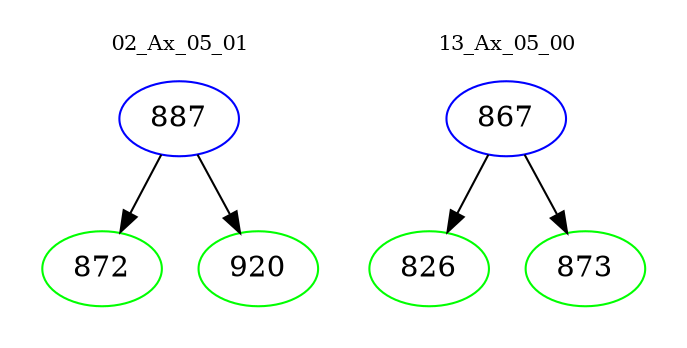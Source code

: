 digraph{
subgraph cluster_0 {
color = white
label = "02_Ax_05_01";
fontsize=10;
T0_887 [label="887", color="blue"]
T0_887 -> T0_872 [color="black"]
T0_872 [label="872", color="green"]
T0_887 -> T0_920 [color="black"]
T0_920 [label="920", color="green"]
}
subgraph cluster_1 {
color = white
label = "13_Ax_05_00";
fontsize=10;
T1_867 [label="867", color="blue"]
T1_867 -> T1_826 [color="black"]
T1_826 [label="826", color="green"]
T1_867 -> T1_873 [color="black"]
T1_873 [label="873", color="green"]
}
}

